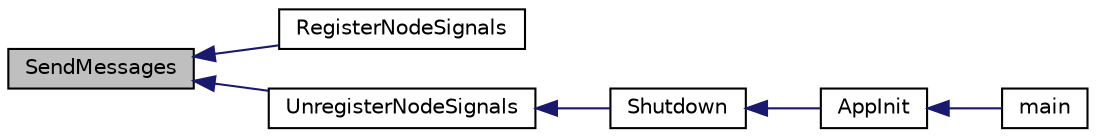 digraph "SendMessages"
{
  edge [fontname="Helvetica",fontsize="10",labelfontname="Helvetica",labelfontsize="10"];
  node [fontname="Helvetica",fontsize="10",shape=record];
  rankdir="LR";
  Node410 [label="SendMessages",height=0.2,width=0.4,color="black", fillcolor="grey75", style="filled", fontcolor="black"];
  Node410 -> Node411 [dir="back",color="midnightblue",fontsize="10",style="solid",fontname="Helvetica"];
  Node411 [label="RegisterNodeSignals",height=0.2,width=0.4,color="black", fillcolor="white", style="filled",URL="$main_8h.html#ab02615ff65f91d69f8d786ec900baa8a",tooltip="Register with a network node to receive its signals. "];
  Node410 -> Node412 [dir="back",color="midnightblue",fontsize="10",style="solid",fontname="Helvetica"];
  Node412 [label="UnregisterNodeSignals",height=0.2,width=0.4,color="black", fillcolor="white", style="filled",URL="$main_8h.html#a3ef0cc6e9d9d6435ee2a5569244d6ebd",tooltip="Unregister a network node. "];
  Node412 -> Node413 [dir="back",color="midnightblue",fontsize="10",style="solid",fontname="Helvetica"];
  Node413 [label="Shutdown",height=0.2,width=0.4,color="black", fillcolor="white", style="filled",URL="$init_8h.html#ac5f038c2b480cf9ef5e19e3eba8dbaf9"];
  Node413 -> Node414 [dir="back",color="midnightblue",fontsize="10",style="solid",fontname="Helvetica"];
  Node414 [label="AppInit",height=0.2,width=0.4,color="black", fillcolor="white", style="filled",URL="$iond_8cpp.html#ac59316b767e6984e1285f0531275286b"];
  Node414 -> Node415 [dir="back",color="midnightblue",fontsize="10",style="solid",fontname="Helvetica"];
  Node415 [label="main",height=0.2,width=0.4,color="black", fillcolor="white", style="filled",URL="$iond_8cpp.html#a0ddf1224851353fc92bfbff6f499fa97"];
}
